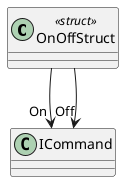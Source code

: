 @startuml
class OnOffStruct <<struct>> {
}
OnOffStruct --> "On" ICommand
OnOffStruct --> "Off" ICommand
@enduml
